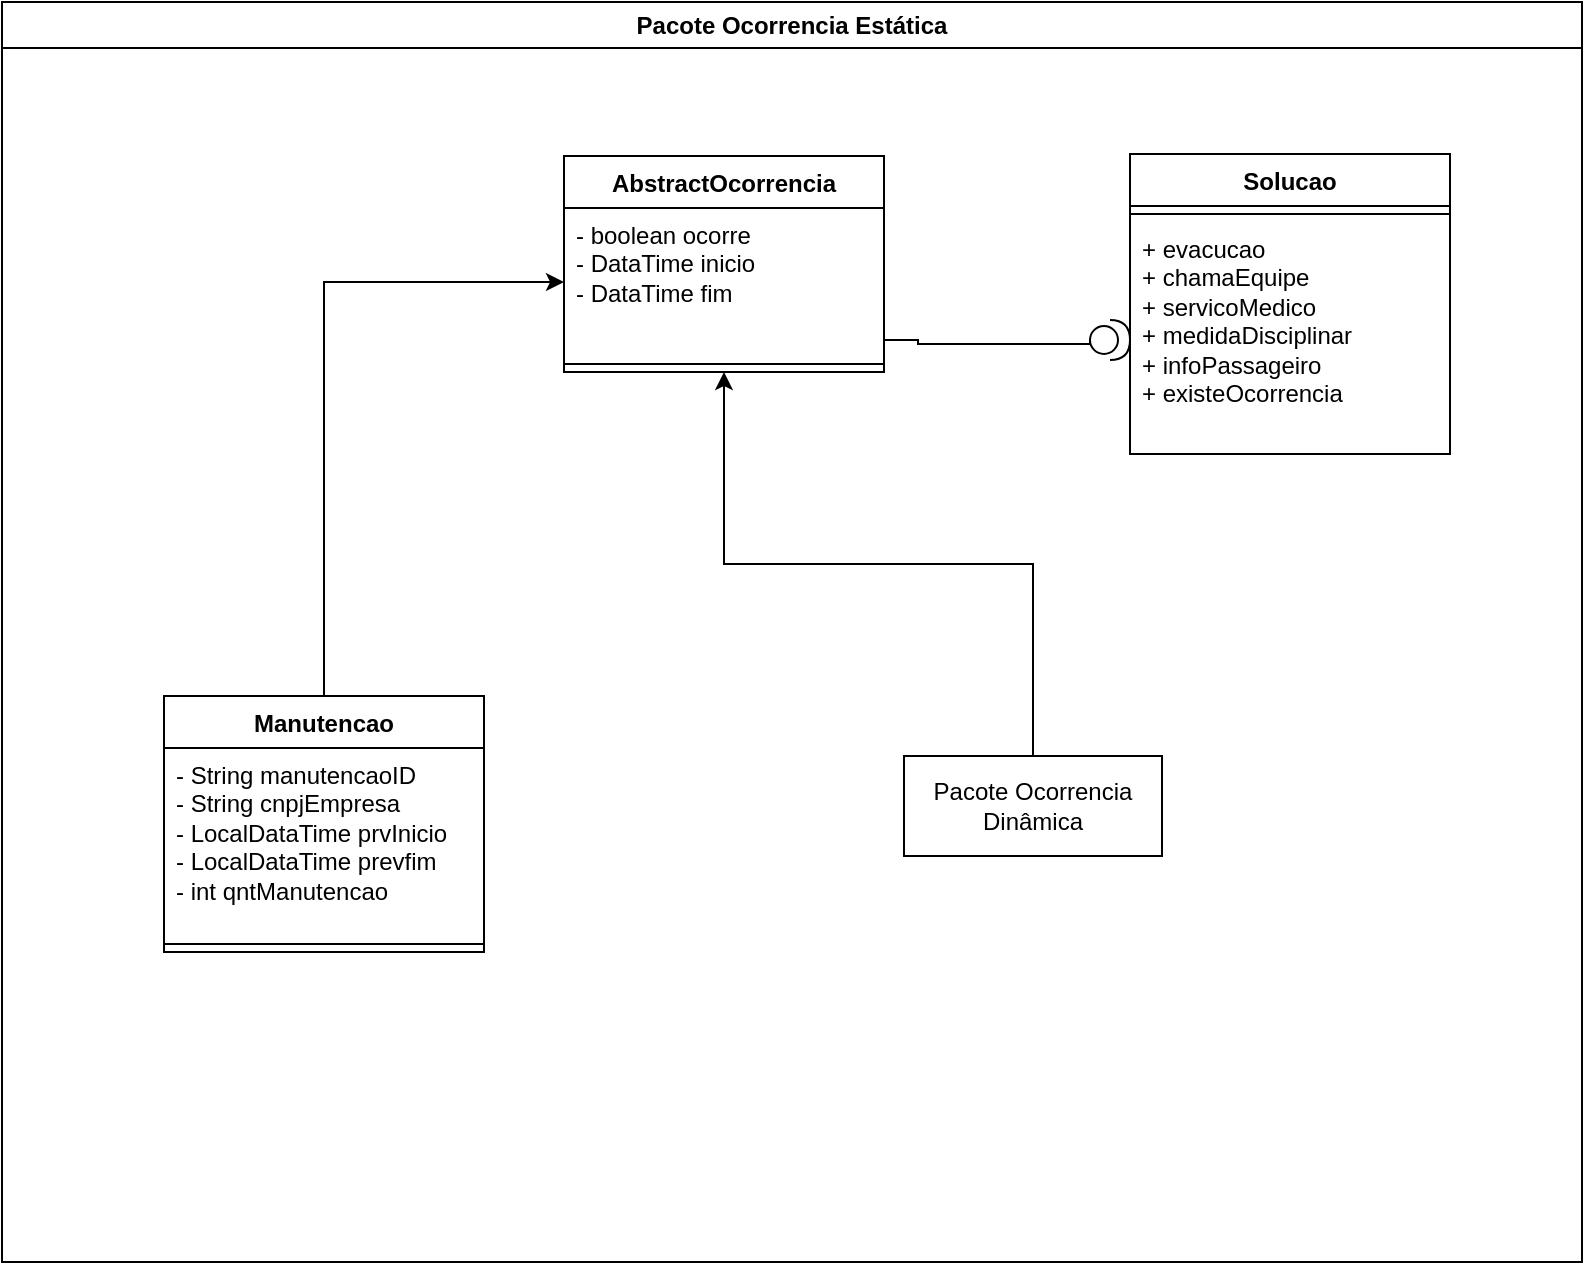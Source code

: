 <mxfile version="24.2.5" type="github" pages="4">
  <diagram name="Ocorrencia Estática" id="eAesNLCMNbQy8Txhgp5Q">
    <mxGraphModel dx="435" dy="1627" grid="1" gridSize="10" guides="1" tooltips="1" connect="1" arrows="1" fold="1" page="1" pageScale="1" pageWidth="827" pageHeight="1169" math="0" shadow="0">
      <root>
        <mxCell id="0" />
        <mxCell id="1" parent="0" />
        <mxCell id="ItMRLDCNhBZhx8yUrKy3-38" value="&lt;font style=&quot;vertical-align: inherit;&quot;&gt;&lt;font style=&quot;vertical-align: inherit;&quot;&gt;Solucao&lt;/font&gt;&lt;/font&gt;" style="swimlane;fontStyle=1;align=center;verticalAlign=top;childLayout=stackLayout;horizontal=1;startSize=26;horizontalStack=0;resizeParent=1;resizeParentMax=0;resizeLast=0;collapsible=1;marginBottom=0;whiteSpace=wrap;html=1;" parent="1" vertex="1">
          <mxGeometry x="583" y="-770" width="160" height="150" as="geometry" />
        </mxCell>
        <mxCell id="ItMRLDCNhBZhx8yUrKy3-40" value="" style="line;strokeWidth=1;fillColor=none;align=left;verticalAlign=middle;spacingTop=-1;spacingLeft=3;spacingRight=3;rotatable=0;labelPosition=right;points=[];portConstraint=eastwest;strokeColor=inherit;" parent="ItMRLDCNhBZhx8yUrKy3-38" vertex="1">
          <mxGeometry y="26" width="160" height="8" as="geometry" />
        </mxCell>
        <mxCell id="ItMRLDCNhBZhx8yUrKy3-41" value="&lt;font style=&quot;vertical-align: inherit;&quot;&gt;&lt;font style=&quot;vertical-align: inherit;&quot;&gt;+ evacucao&lt;/font&gt;&lt;/font&gt;&lt;div&gt;&lt;font style=&quot;vertical-align: inherit;&quot;&gt;&lt;font style=&quot;vertical-align: inherit;&quot;&gt;&lt;font style=&quot;vertical-align: inherit;&quot;&gt;&lt;font style=&quot;vertical-align: inherit;&quot;&gt;+ chamaEquipe&lt;/font&gt;&lt;/font&gt;&lt;/font&gt;&lt;/font&gt;&lt;/div&gt;&lt;div&gt;&lt;font style=&quot;vertical-align: inherit;&quot;&gt;&lt;font style=&quot;vertical-align: inherit;&quot;&gt;&lt;font style=&quot;vertical-align: inherit;&quot;&gt;&lt;font style=&quot;vertical-align: inherit;&quot;&gt;&lt;font style=&quot;vertical-align: inherit;&quot;&gt;&lt;font style=&quot;vertical-align: inherit;&quot;&gt;+ servicoMedico&amp;nbsp;&lt;/font&gt;&lt;/font&gt;&lt;/font&gt;&lt;/font&gt;&lt;/font&gt;&lt;/font&gt;&lt;/div&gt;&lt;div&gt;&lt;font style=&quot;vertical-align: inherit;&quot;&gt;&lt;font style=&quot;vertical-align: inherit;&quot;&gt;&lt;font style=&quot;vertical-align: inherit;&quot;&gt;&lt;font style=&quot;vertical-align: inherit;&quot;&gt;&lt;font style=&quot;vertical-align: inherit;&quot;&gt;&lt;font style=&quot;vertical-align: inherit;&quot;&gt;&lt;font style=&quot;vertical-align: inherit;&quot;&gt;&lt;font style=&quot;vertical-align: inherit;&quot;&gt;+ medidaDisciplinar&lt;/font&gt;&lt;/font&gt;&lt;/font&gt;&lt;/font&gt;&lt;/font&gt;&lt;/font&gt;&lt;/font&gt;&lt;/font&gt;&lt;/div&gt;&lt;div&gt;&lt;font style=&quot;vertical-align: inherit;&quot;&gt;&lt;font style=&quot;vertical-align: inherit;&quot;&gt;&lt;font style=&quot;vertical-align: inherit;&quot;&gt;&lt;font style=&quot;vertical-align: inherit;&quot;&gt;&lt;font style=&quot;vertical-align: inherit;&quot;&gt;&lt;font style=&quot;vertical-align: inherit;&quot;&gt;&lt;font style=&quot;vertical-align: inherit;&quot;&gt;&lt;font style=&quot;vertical-align: inherit;&quot;&gt;&lt;font style=&quot;vertical-align: inherit;&quot;&gt;&lt;font style=&quot;vertical-align: inherit;&quot;&gt;+ infoPassageiro&lt;/font&gt;&lt;/font&gt;&lt;/font&gt;&lt;/font&gt;&lt;/font&gt;&lt;/font&gt;&lt;/font&gt;&lt;/font&gt;&lt;/font&gt;&lt;/font&gt;&lt;/div&gt;&lt;div&gt;&lt;font style=&quot;vertical-align: inherit;&quot;&gt;&lt;font style=&quot;vertical-align: inherit;&quot;&gt;&lt;font style=&quot;vertical-align: inherit;&quot;&gt;&lt;font style=&quot;vertical-align: inherit;&quot;&gt;&lt;font style=&quot;vertical-align: inherit;&quot;&gt;&lt;font style=&quot;vertical-align: inherit;&quot;&gt;&lt;font style=&quot;vertical-align: inherit;&quot;&gt;&lt;font style=&quot;vertical-align: inherit;&quot;&gt;&lt;font style=&quot;vertical-align: inherit;&quot;&gt;&lt;font style=&quot;vertical-align: inherit;&quot;&gt;+ existeOcorrencia&lt;/font&gt;&lt;/font&gt;&lt;/font&gt;&lt;/font&gt;&lt;/font&gt;&lt;/font&gt;&lt;/font&gt;&lt;/font&gt;&lt;/font&gt;&lt;/font&gt;&lt;/div&gt;" style="text;strokeColor=none;fillColor=none;align=left;verticalAlign=top;spacingLeft=4;spacingRight=4;overflow=hidden;rotatable=0;points=[[0,0.5],[1,0.5]];portConstraint=eastwest;whiteSpace=wrap;html=1;" parent="ItMRLDCNhBZhx8yUrKy3-38" vertex="1">
          <mxGeometry y="34" width="160" height="116" as="geometry" />
        </mxCell>
        <mxCell id="DWbH5lYAs5ZIX2UuuLT6-1" value="Pacote Ocorrencia Estática" style="swimlane;whiteSpace=wrap;html=1;" vertex="1" parent="1">
          <mxGeometry x="19" y="-846" width="790" height="630" as="geometry" />
        </mxCell>
        <mxCell id="EJaN-B2q9femKbshChuU-4" style="edgeStyle=orthogonalEdgeStyle;rounded=0;orthogonalLoop=1;jettySize=auto;html=1;exitX=0.5;exitY=0;exitDx=0;exitDy=0;" edge="1" parent="DWbH5lYAs5ZIX2UuuLT6-1" source="ItMRLDCNhBZhx8yUrKy3-18" target="ItMRLDCNhBZhx8yUrKy3-14">
          <mxGeometry relative="1" as="geometry" />
        </mxCell>
        <mxCell id="ItMRLDCNhBZhx8yUrKy3-18" value="&lt;font style=&quot;vertical-align: inherit;&quot;&gt;&lt;font style=&quot;vertical-align: inherit;&quot;&gt;Manutencao&lt;/font&gt;&lt;/font&gt;" style="swimlane;fontStyle=1;align=center;verticalAlign=top;childLayout=stackLayout;horizontal=1;startSize=26;horizontalStack=0;resizeParent=1;resizeParentMax=0;resizeLast=0;collapsible=1;marginBottom=0;whiteSpace=wrap;html=1;" parent="DWbH5lYAs5ZIX2UuuLT6-1" vertex="1">
          <mxGeometry x="81" y="347" width="160" height="128" as="geometry" />
        </mxCell>
        <mxCell id="ItMRLDCNhBZhx8yUrKy3-19" value="&lt;font style=&quot;vertical-align: inherit;&quot;&gt;&lt;font style=&quot;vertical-align: inherit;&quot;&gt;- String manutencaoID&lt;/font&gt;&lt;/font&gt;&lt;div&gt;&lt;span style=&quot;background-color: initial;&quot;&gt;- String cnpjEmpresa&lt;/span&gt;&lt;/div&gt;&lt;div&gt;&lt;span style=&quot;background-color: initial;&quot;&gt;- LocalDataTime prvInicio&lt;/span&gt;&lt;/div&gt;&lt;div&gt;&lt;span style=&quot;background-color: initial;&quot;&gt;- LocalDataTime prevfim&lt;/span&gt;&lt;/div&gt;&lt;div&gt;&lt;span style=&quot;background-color: initial;&quot;&gt;- int qntManutencao&lt;/span&gt;&lt;/div&gt;" style="text;strokeColor=none;fillColor=none;align=left;verticalAlign=top;spacingLeft=4;spacingRight=4;overflow=hidden;rotatable=0;points=[[0,0.5],[1,0.5]];portConstraint=eastwest;whiteSpace=wrap;html=1;" parent="ItMRLDCNhBZhx8yUrKy3-18" vertex="1">
          <mxGeometry y="26" width="160" height="94" as="geometry" />
        </mxCell>
        <mxCell id="ItMRLDCNhBZhx8yUrKy3-20" value="" style="line;strokeWidth=1;fillColor=none;align=left;verticalAlign=middle;spacingTop=-1;spacingLeft=3;spacingRight=3;rotatable=0;labelPosition=right;points=[];portConstraint=eastwest;strokeColor=inherit;" parent="ItMRLDCNhBZhx8yUrKy3-18" vertex="1">
          <mxGeometry y="120" width="160" height="8" as="geometry" />
        </mxCell>
        <mxCell id="ItMRLDCNhBZhx8yUrKy3-13" value="&lt;font style=&quot;vertical-align: inherit;&quot;&gt;&lt;font style=&quot;vertical-align: inherit;&quot;&gt;AbstractOcorrencia&lt;/font&gt;&lt;/font&gt;" style="swimlane;fontStyle=1;align=center;verticalAlign=top;childLayout=stackLayout;horizontal=1;startSize=26;horizontalStack=0;resizeParent=1;resizeParentMax=0;resizeLast=0;collapsible=1;marginBottom=0;whiteSpace=wrap;html=1;" parent="DWbH5lYAs5ZIX2UuuLT6-1" vertex="1">
          <mxGeometry x="281" y="77" width="160" height="108" as="geometry" />
        </mxCell>
        <mxCell id="ItMRLDCNhBZhx8yUrKy3-14" value="&lt;font style=&quot;vertical-align: inherit;&quot;&gt;&lt;font style=&quot;vertical-align: inherit;&quot;&gt;&lt;font style=&quot;vertical-align: inherit;&quot;&gt;&lt;font style=&quot;vertical-align: inherit;&quot;&gt;&lt;font style=&quot;vertical-align: inherit;&quot;&gt;&lt;font style=&quot;vertical-align: inherit;&quot;&gt;- boolean ocorre&amp;nbsp;&lt;/font&gt;&lt;/font&gt;&lt;/font&gt;&lt;/font&gt;&lt;/font&gt;&lt;/font&gt;&lt;div&gt;&lt;font style=&quot;vertical-align: inherit;&quot;&gt;&lt;font style=&quot;vertical-align: inherit;&quot;&gt;&lt;font style=&quot;vertical-align: inherit;&quot;&gt;&lt;font style=&quot;vertical-align: inherit;&quot;&gt;&lt;font style=&quot;vertical-align: inherit;&quot;&gt;&lt;font style=&quot;vertical-align: inherit;&quot;&gt;&lt;font style=&quot;vertical-align: inherit;&quot;&gt;&lt;font style=&quot;vertical-align: inherit;&quot;&gt;- DataTime inicio&amp;nbsp;&lt;/font&gt;&lt;/font&gt;&lt;/font&gt;&lt;/font&gt;&lt;/font&gt;&lt;/font&gt;&lt;/font&gt;&lt;/font&gt;&lt;/div&gt;&lt;div&gt;&lt;font style=&quot;vertical-align: inherit;&quot;&gt;&lt;font style=&quot;vertical-align: inherit;&quot;&gt;&lt;font style=&quot;vertical-align: inherit;&quot;&gt;&lt;font style=&quot;vertical-align: inherit;&quot;&gt;&lt;font style=&quot;vertical-align: inherit;&quot;&gt;&lt;font style=&quot;vertical-align: inherit;&quot;&gt;&lt;font style=&quot;vertical-align: inherit;&quot;&gt;&lt;font style=&quot;vertical-align: inherit;&quot;&gt;&lt;font style=&quot;vertical-align: inherit;&quot;&gt;&lt;font style=&quot;vertical-align: inherit;&quot;&gt;- DataTime fim&lt;/font&gt;&lt;/font&gt;&lt;/font&gt;&lt;/font&gt;&lt;/font&gt;&lt;/font&gt;&lt;/font&gt;&lt;/font&gt;&lt;/font&gt;&lt;/font&gt;&lt;span style=&quot;background-color: initial;&quot;&gt;&amp;nbsp;&lt;/span&gt;&lt;/div&gt;" style="text;strokeColor=none;fillColor=none;align=left;verticalAlign=top;spacingLeft=4;spacingRight=4;overflow=hidden;rotatable=0;points=[[0,0.5],[1,0.5]];portConstraint=eastwest;whiteSpace=wrap;html=1;" parent="ItMRLDCNhBZhx8yUrKy3-13" vertex="1">
          <mxGeometry y="26" width="160" height="74" as="geometry" />
        </mxCell>
        <mxCell id="ItMRLDCNhBZhx8yUrKy3-15" value="" style="line;strokeWidth=1;fillColor=none;align=left;verticalAlign=middle;spacingTop=-1;spacingLeft=3;spacingRight=3;rotatable=0;labelPosition=right;points=[];portConstraint=eastwest;strokeColor=inherit;" parent="ItMRLDCNhBZhx8yUrKy3-13" vertex="1">
          <mxGeometry y="100" width="160" height="8" as="geometry" />
        </mxCell>
        <mxCell id="tf-fGTpdlnhur03Bu0Bh-1" value="" style="shape=providedRequiredInterface;html=1;verticalLabelPosition=bottom;sketch=0;" parent="DWbH5lYAs5ZIX2UuuLT6-1" vertex="1">
          <mxGeometry x="544" y="159" width="20" height="20" as="geometry" />
        </mxCell>
        <mxCell id="tf-fGTpdlnhur03Bu0Bh-2" style="edgeStyle=orthogonalEdgeStyle;rounded=0;orthogonalLoop=1;jettySize=auto;html=1;exitX=0;exitY=0.5;exitDx=0;exitDy=0;exitPerimeter=0;entryX=1;entryY=0.5;entryDx=0;entryDy=0;endArrow=none;endFill=0;" parent="DWbH5lYAs5ZIX2UuuLT6-1" source="tf-fGTpdlnhur03Bu0Bh-1" target="ItMRLDCNhBZhx8yUrKy3-14" edge="1">
          <mxGeometry relative="1" as="geometry">
            <Array as="points">
              <mxPoint x="544" y="171" />
              <mxPoint x="458" y="171" />
              <mxPoint x="458" y="169" />
            </Array>
          </mxGeometry>
        </mxCell>
        <mxCell id="EJaN-B2q9femKbshChuU-5" style="edgeStyle=orthogonalEdgeStyle;rounded=0;orthogonalLoop=1;jettySize=auto;html=1;exitX=0.5;exitY=0;exitDx=0;exitDy=0;entryX=0.5;entryY=1;entryDx=0;entryDy=0;" edge="1" parent="DWbH5lYAs5ZIX2UuuLT6-1" source="EJaN-B2q9femKbshChuU-2" target="ItMRLDCNhBZhx8yUrKy3-13">
          <mxGeometry relative="1" as="geometry" />
        </mxCell>
        <mxCell id="EJaN-B2q9femKbshChuU-2" value="Pacote Ocorrencia Dinâmica" style="html=1;whiteSpace=wrap;" vertex="1" parent="DWbH5lYAs5ZIX2UuuLT6-1">
          <mxGeometry x="451" y="377" width="129" height="50" as="geometry" />
        </mxCell>
      </root>
    </mxGraphModel>
  </diagram>
  <diagram id="c3v6CMgKxM1lAtK5aBZb" name="Ocorrencia Dinâmica">
    <mxGraphModel dx="1947" dy="460" grid="1" gridSize="10" guides="1" tooltips="1" connect="1" arrows="1" fold="1" page="1" pageScale="1" pageWidth="827" pageHeight="1169" math="0" shadow="0">
      <root>
        <mxCell id="0" />
        <mxCell id="1" parent="0" />
        <mxCell id="F49tJKvU5owU2JR6lZi2-2" style="edgeStyle=orthogonalEdgeStyle;rounded=0;orthogonalLoop=1;jettySize=auto;html=1;exitX=1;exitY=0.5;exitDx=0;exitDy=0;entryX=0;entryY=0.5;entryDx=0;entryDy=0;endArrow=none;endFill=0;" edge="1" parent="1" source="QByysvWVJXnb3RxU_tSe-2" target="F49tJKvU5owU2JR6lZi2-1">
          <mxGeometry relative="1" as="geometry" />
        </mxCell>
        <mxCell id="QByysvWVJXnb3RxU_tSe-2" value="Pacote Ocorrencia Estática" style="html=1;whiteSpace=wrap;" vertex="1" parent="1">
          <mxGeometry x="200" y="80" width="170" height="50" as="geometry" />
        </mxCell>
        <mxCell id="F49tJKvU5owU2JR6lZi2-1" value="Abstract Ocorrência" style="html=1;whiteSpace=wrap;" vertex="1" parent="1">
          <mxGeometry x="480" y="80" width="110" height="50" as="geometry" />
        </mxCell>
        <mxCell id="voYU2QPXjtdkF6IaTTHM-1" value="&lt;font style=&quot;vertical-align: inherit;&quot;&gt;&lt;font style=&quot;vertical-align: inherit;&quot;&gt;ErroHumano&lt;/font&gt;&lt;/font&gt;" style="swimlane;fontStyle=1;align=center;verticalAlign=top;childLayout=stackLayout;horizontal=1;startSize=26;horizontalStack=0;resizeParent=1;resizeParentMax=0;resizeLast=0;collapsible=1;marginBottom=0;whiteSpace=wrap;html=1;" vertex="1" parent="1">
          <mxGeometry x="-130" y="240" width="160" height="132" as="geometry" />
        </mxCell>
        <mxCell id="voYU2QPXjtdkF6IaTTHM-2" value="&lt;div&gt;&lt;font style=&quot;vertical-align: inherit;&quot;&gt;&lt;font style=&quot;vertical-align: inherit;&quot;&gt;- String erroHumanoID&lt;/font&gt;&lt;/font&gt;&lt;/div&gt;&lt;font style=&quot;vertical-align: inherit;&quot;&gt;&lt;font style=&quot;vertical-align: inherit;&quot;&gt;- boolean operador&lt;/font&gt;&lt;/font&gt;&lt;div&gt;&lt;font style=&quot;vertical-align: inherit;&quot;&gt;&lt;font style=&quot;vertical-align: inherit;&quot;&gt;&lt;font style=&quot;vertical-align: inherit;&quot;&gt;&lt;font style=&quot;vertical-align: inherit;&quot;&gt;- boolean maquinista&lt;/font&gt;&lt;/font&gt;&lt;/font&gt;&lt;/font&gt;&lt;/div&gt;&lt;div&gt;&lt;font style=&quot;vertical-align: inherit;&quot;&gt;&lt;font style=&quot;vertical-align: inherit;&quot;&gt;&lt;font style=&quot;vertical-align: inherit;&quot;&gt;&lt;font style=&quot;vertical-align: inherit;&quot;&gt;&lt;font style=&quot;vertical-align: inherit;&quot;&gt;&lt;font style=&quot;vertical-align: inherit;&quot;&gt;- boolean passageiro&lt;/font&gt;&lt;/font&gt;&lt;/font&gt;&lt;/font&gt;&lt;/font&gt;&lt;/font&gt;&lt;/div&gt;&lt;div&gt;&lt;font style=&quot;vertical-align: inherit;&quot;&gt;&lt;font style=&quot;vertical-align: inherit;&quot;&gt;&lt;font style=&quot;vertical-align: inherit;&quot;&gt;&lt;font style=&quot;vertical-align: inherit;&quot;&gt;&lt;font style=&quot;vertical-align: inherit;&quot;&gt;&lt;font style=&quot;vertical-align: inherit;&quot;&gt;- int qntErroHumano&lt;/font&gt;&lt;/font&gt;&lt;/font&gt;&lt;/font&gt;&lt;/font&gt;&lt;/font&gt;&lt;/div&gt;" style="text;strokeColor=none;fillColor=none;align=left;verticalAlign=top;spacingLeft=4;spacingRight=4;overflow=hidden;rotatable=0;points=[[0,0.5],[1,0.5]];portConstraint=eastwest;whiteSpace=wrap;html=1;" vertex="1" parent="voYU2QPXjtdkF6IaTTHM-1">
          <mxGeometry y="26" width="160" height="74" as="geometry" />
        </mxCell>
        <mxCell id="voYU2QPXjtdkF6IaTTHM-3" value="" style="line;strokeWidth=1;fillColor=none;align=left;verticalAlign=middle;spacingTop=-1;spacingLeft=3;spacingRight=3;rotatable=0;labelPosition=right;points=[];portConstraint=eastwest;strokeColor=inherit;" vertex="1" parent="voYU2QPXjtdkF6IaTTHM-1">
          <mxGeometry y="100" width="160" height="32" as="geometry" />
        </mxCell>
        <mxCell id="K5REWHXe8G93xBZrDuFA-6" style="edgeStyle=orthogonalEdgeStyle;rounded=0;orthogonalLoop=1;jettySize=auto;html=1;exitX=0.5;exitY=0;exitDx=0;exitDy=0;entryX=0.5;entryY=1;entryDx=0;entryDy=0;" edge="1" parent="1" source="ocX63lxlyf79m4lvllYV-1" target="QByysvWVJXnb3RxU_tSe-2">
          <mxGeometry relative="1" as="geometry" />
        </mxCell>
        <mxCell id="ocX63lxlyf79m4lvllYV-1" value="&lt;font style=&quot;vertical-align: inherit;&quot;&gt;&lt;font style=&quot;vertical-align: inherit;&quot;&gt;FalhaTecnica&lt;/font&gt;&lt;/font&gt;" style="swimlane;fontStyle=1;align=center;verticalAlign=top;childLayout=stackLayout;horizontal=1;startSize=26;horizontalStack=0;resizeParent=1;resizeParentMax=0;resizeLast=0;collapsible=1;marginBottom=0;whiteSpace=wrap;html=1;" vertex="1" parent="1">
          <mxGeometry x="234" y="290" width="160" height="108" as="geometry" />
        </mxCell>
        <mxCell id="ocX63lxlyf79m4lvllYV-2" value="&lt;div&gt;&lt;font style=&quot;vertical-align: inherit;&quot;&gt;&lt;font style=&quot;vertical-align: inherit;&quot;&gt;- String falhaTecnicaID&lt;/font&gt;&lt;/font&gt;&lt;/div&gt;&lt;font style=&quot;vertical-align: inherit;&quot;&gt;&lt;font style=&quot;vertical-align: inherit;&quot;&gt;- boolean eletrica&lt;/font&gt;&lt;/font&gt;&lt;div&gt;&lt;font style=&quot;vertical-align: inherit;&quot;&gt;&lt;font style=&quot;vertical-align: inherit;&quot;&gt;&lt;font style=&quot;vertical-align: inherit;&quot;&gt;&lt;font style=&quot;vertical-align: inherit;&quot;&gt;- boolean sinal&lt;/font&gt;&lt;/font&gt;&lt;/font&gt;&lt;/font&gt;&lt;/div&gt;&lt;div&gt;&lt;font style=&quot;vertical-align: inherit;&quot;&gt;&lt;font style=&quot;vertical-align: inherit;&quot;&gt;&lt;font style=&quot;vertical-align: inherit;&quot;&gt;&lt;font style=&quot;vertical-align: inherit;&quot;&gt;- int qntFalhaTecnica&lt;/font&gt;&lt;/font&gt;&lt;/font&gt;&lt;/font&gt;&lt;/div&gt;" style="text;strokeColor=none;fillColor=none;align=left;verticalAlign=top;spacingLeft=4;spacingRight=4;overflow=hidden;rotatable=0;points=[[0,0.5],[1,0.5]];portConstraint=eastwest;whiteSpace=wrap;html=1;" vertex="1" parent="ocX63lxlyf79m4lvllYV-1">
          <mxGeometry y="26" width="160" height="74" as="geometry" />
        </mxCell>
        <mxCell id="ocX63lxlyf79m4lvllYV-3" value="" style="line;strokeWidth=1;fillColor=none;align=left;verticalAlign=middle;spacingTop=-1;spacingLeft=3;spacingRight=3;rotatable=0;labelPosition=right;points=[];portConstraint=eastwest;strokeColor=inherit;" vertex="1" parent="ocX63lxlyf79m4lvllYV-1">
          <mxGeometry y="100" width="160" height="8" as="geometry" />
        </mxCell>
        <mxCell id="tyifqQq9DdBvKXoLBDKY-3" style="edgeStyle=orthogonalEdgeStyle;rounded=0;orthogonalLoop=1;jettySize=auto;html=1;exitX=0;exitY=0.5;exitDx=0;exitDy=0;entryX=1;entryY=0.5;entryDx=0;entryDy=0;endArrow=none;endFill=0;" edge="1" parent="1" source="tyifqQq9DdBvKXoLBDKY-1" target="F49tJKvU5owU2JR6lZi2-1">
          <mxGeometry relative="1" as="geometry" />
        </mxCell>
        <mxCell id="tyifqQq9DdBvKXoLBDKY-1" value="Interface Solucao" style="html=1;whiteSpace=wrap;" vertex="1" parent="1">
          <mxGeometry x="660" y="80" width="110" height="50" as="geometry" />
        </mxCell>
        <mxCell id="K5REWHXe8G93xBZrDuFA-1" value="&lt;font style=&quot;vertical-align: inherit;&quot;&gt;&lt;font style=&quot;vertical-align: inherit;&quot;&gt;EventoExterno&lt;/font&gt;&lt;/font&gt;" style="swimlane;fontStyle=1;align=center;verticalAlign=top;childLayout=stackLayout;horizontal=1;startSize=26;horizontalStack=0;resizeParent=1;resizeParentMax=0;resizeLast=0;collapsible=1;marginBottom=0;whiteSpace=wrap;html=1;" vertex="1" parent="1">
          <mxGeometry x="620" y="270" width="160" height="138" as="geometry" />
        </mxCell>
        <mxCell id="K5REWHXe8G93xBZrDuFA-2" value="&lt;div&gt;&lt;font style=&quot;vertical-align: inherit;&quot;&gt;&lt;font style=&quot;vertical-align: inherit;&quot;&gt;- String falhaTecnicaID&lt;/font&gt;&lt;/font&gt;&lt;/div&gt;&lt;font style=&quot;vertical-align: inherit;&quot;&gt;&lt;font style=&quot;vertical-align: inherit;&quot;&gt;- boolean pessoaPista&lt;/font&gt;&lt;/font&gt;&lt;div&gt;&lt;font style=&quot;vertical-align: inherit;&quot;&gt;&lt;font style=&quot;vertical-align: inherit;&quot;&gt;&lt;font style=&quot;vertical-align: inherit;&quot;&gt;&lt;font style=&quot;vertical-align: inherit;&quot;&gt;- boolean greve&lt;/font&gt;&lt;/font&gt;&lt;/font&gt;&lt;/font&gt;&lt;/div&gt;&lt;div&gt;&lt;font style=&quot;vertical-align: inherit;&quot;&gt;&lt;font style=&quot;vertical-align: inherit;&quot;&gt;&lt;font style=&quot;vertical-align: inherit;&quot;&gt;&lt;font style=&quot;vertical-align: inherit;&quot;&gt;- boolean alagamento&lt;/font&gt;&lt;/font&gt;&lt;/font&gt;&lt;/font&gt;&lt;/div&gt;&lt;div&gt;&lt;font style=&quot;vertical-align: inherit;&quot;&gt;&lt;font style=&quot;vertical-align: inherit;&quot;&gt;&lt;font style=&quot;vertical-align: inherit;&quot;&gt;&lt;font style=&quot;vertical-align: inherit;&quot;&gt;- boolean quedaEnergia&lt;/font&gt;&lt;/font&gt;&lt;/font&gt;&lt;/font&gt;&lt;/div&gt;&lt;div&gt;&lt;font style=&quot;vertical-align: inherit;&quot;&gt;&lt;font style=&quot;vertical-align: inherit;&quot;&gt;&lt;font style=&quot;vertical-align: inherit;&quot;&gt;&lt;font style=&quot;vertical-align: inherit;&quot;&gt;- int qntEventoExterno&lt;/font&gt;&lt;/font&gt;&lt;/font&gt;&lt;/font&gt;&lt;/div&gt;" style="text;strokeColor=none;fillColor=none;align=left;verticalAlign=top;spacingLeft=4;spacingRight=4;overflow=hidden;rotatable=0;points=[[0,0.5],[1,0.5]];portConstraint=eastwest;whiteSpace=wrap;html=1;" vertex="1" parent="K5REWHXe8G93xBZrDuFA-1">
          <mxGeometry y="26" width="160" height="104" as="geometry" />
        </mxCell>
        <mxCell id="K5REWHXe8G93xBZrDuFA-3" value="" style="line;strokeWidth=1;fillColor=none;align=left;verticalAlign=middle;spacingTop=-1;spacingLeft=3;spacingRight=3;rotatable=0;labelPosition=right;points=[];portConstraint=eastwest;strokeColor=inherit;" vertex="1" parent="K5REWHXe8G93xBZrDuFA-1">
          <mxGeometry y="130" width="160" height="8" as="geometry" />
        </mxCell>
        <mxCell id="K5REWHXe8G93xBZrDuFA-5" style="edgeStyle=orthogonalEdgeStyle;rounded=0;orthogonalLoop=1;jettySize=auto;html=1;exitX=0.5;exitY=0;exitDx=0;exitDy=0;entryX=0.147;entryY=1.02;entryDx=0;entryDy=0;entryPerimeter=0;" edge="1" parent="1" source="voYU2QPXjtdkF6IaTTHM-1" target="QByysvWVJXnb3RxU_tSe-2">
          <mxGeometry relative="1" as="geometry" />
        </mxCell>
        <mxCell id="K5REWHXe8G93xBZrDuFA-7" style="edgeStyle=orthogonalEdgeStyle;rounded=0;orthogonalLoop=1;jettySize=auto;html=1;exitX=0.5;exitY=0;exitDx=0;exitDy=0;entryX=0.935;entryY=1.04;entryDx=0;entryDy=0;entryPerimeter=0;" edge="1" parent="1" source="K5REWHXe8G93xBZrDuFA-1" target="QByysvWVJXnb3RxU_tSe-2">
          <mxGeometry relative="1" as="geometry" />
        </mxCell>
        <mxCell id="K5REWHXe8G93xBZrDuFA-67" style="edgeStyle=orthogonalEdgeStyle;rounded=0;orthogonalLoop=1;jettySize=auto;html=1;exitX=0.75;exitY=0;exitDx=0;exitDy=0;" edge="1" parent="1" source="K5REWHXe8G93xBZrDuFA-8">
          <mxGeometry relative="1" as="geometry">
            <mxPoint x="-100" y="380" as="targetPoint" />
          </mxGeometry>
        </mxCell>
        <mxCell id="K5REWHXe8G93xBZrDuFA-8" value="Maquinista" style="swimlane;fontStyle=1;align=center;verticalAlign=top;childLayout=stackLayout;horizontal=1;startSize=26;horizontalStack=0;resizeParent=1;resizeParentMax=0;resizeLast=0;collapsible=1;marginBottom=0;whiteSpace=wrap;html=1;" vertex="1" parent="1">
          <mxGeometry x="-280" y="455" width="160" height="60" as="geometry" />
        </mxCell>
        <mxCell id="K5REWHXe8G93xBZrDuFA-9" value="- qntMaquinista" style="text;strokeColor=none;fillColor=none;align=left;verticalAlign=top;spacingLeft=4;spacingRight=4;overflow=hidden;rotatable=0;points=[[0,0.5],[1,0.5]];portConstraint=eastwest;whiteSpace=wrap;html=1;" vertex="1" parent="K5REWHXe8G93xBZrDuFA-8">
          <mxGeometry y="26" width="160" height="26" as="geometry" />
        </mxCell>
        <mxCell id="K5REWHXe8G93xBZrDuFA-10" value="" style="line;strokeWidth=1;fillColor=none;align=left;verticalAlign=middle;spacingTop=-1;spacingLeft=3;spacingRight=3;rotatable=0;labelPosition=right;points=[];portConstraint=eastwest;strokeColor=inherit;" vertex="1" parent="K5REWHXe8G93xBZrDuFA-8">
          <mxGeometry y="52" width="160" height="8" as="geometry" />
        </mxCell>
        <mxCell id="K5REWHXe8G93xBZrDuFA-58" style="edgeStyle=orthogonalEdgeStyle;rounded=0;orthogonalLoop=1;jettySize=auto;html=1;exitX=0.5;exitY=0;exitDx=0;exitDy=0;entryX=0.75;entryY=1;entryDx=0;entryDy=0;" edge="1" parent="1" source="K5REWHXe8G93xBZrDuFA-16" target="voYU2QPXjtdkF6IaTTHM-1">
          <mxGeometry relative="1" as="geometry" />
        </mxCell>
        <mxCell id="K5REWHXe8G93xBZrDuFA-16" value="Operador" style="swimlane;fontStyle=1;align=center;verticalAlign=top;childLayout=stackLayout;horizontal=1;startSize=26;horizontalStack=0;resizeParent=1;resizeParentMax=0;resizeLast=0;collapsible=1;marginBottom=0;whiteSpace=wrap;html=1;" vertex="1" parent="1">
          <mxGeometry x="-10" y="455" width="160" height="60" as="geometry" />
        </mxCell>
        <mxCell id="K5REWHXe8G93xBZrDuFA-17" value="- qntOperador" style="text;strokeColor=none;fillColor=none;align=left;verticalAlign=top;spacingLeft=4;spacingRight=4;overflow=hidden;rotatable=0;points=[[0,0.5],[1,0.5]];portConstraint=eastwest;whiteSpace=wrap;html=1;" vertex="1" parent="K5REWHXe8G93xBZrDuFA-16">
          <mxGeometry y="26" width="160" height="26" as="geometry" />
        </mxCell>
        <mxCell id="K5REWHXe8G93xBZrDuFA-18" value="" style="line;strokeWidth=1;fillColor=none;align=left;verticalAlign=middle;spacingTop=-1;spacingLeft=3;spacingRight=3;rotatable=0;labelPosition=right;points=[];portConstraint=eastwest;strokeColor=inherit;" vertex="1" parent="K5REWHXe8G93xBZrDuFA-16">
          <mxGeometry y="52" width="160" height="8" as="geometry" />
        </mxCell>
        <mxCell id="K5REWHXe8G93xBZrDuFA-57" style="edgeStyle=orthogonalEdgeStyle;rounded=0;orthogonalLoop=1;jettySize=auto;html=1;exitX=0.5;exitY=0;exitDx=0;exitDy=0;entryX=0.5;entryY=1;entryDx=0;entryDy=0;" edge="1" parent="1" source="K5REWHXe8G93xBZrDuFA-20" target="voYU2QPXjtdkF6IaTTHM-1">
          <mxGeometry relative="1" as="geometry" />
        </mxCell>
        <mxCell id="K5REWHXe8G93xBZrDuFA-20" value="Passageiro" style="swimlane;fontStyle=1;align=center;verticalAlign=top;childLayout=stackLayout;horizontal=1;startSize=26;horizontalStack=0;resizeParent=1;resizeParentMax=0;resizeLast=0;collapsible=1;marginBottom=0;whiteSpace=wrap;html=1;" vertex="1" parent="1">
          <mxGeometry x="-130" y="555" width="160" height="60" as="geometry" />
        </mxCell>
        <mxCell id="K5REWHXe8G93xBZrDuFA-21" value="- qntPassageiro" style="text;strokeColor=none;fillColor=none;align=left;verticalAlign=top;spacingLeft=4;spacingRight=4;overflow=hidden;rotatable=0;points=[[0,0.5],[1,0.5]];portConstraint=eastwest;whiteSpace=wrap;html=1;" vertex="1" parent="K5REWHXe8G93xBZrDuFA-20">
          <mxGeometry y="26" width="160" height="26" as="geometry" />
        </mxCell>
        <mxCell id="K5REWHXe8G93xBZrDuFA-22" value="" style="line;strokeWidth=1;fillColor=none;align=left;verticalAlign=middle;spacingTop=-1;spacingLeft=3;spacingRight=3;rotatable=0;labelPosition=right;points=[];portConstraint=eastwest;strokeColor=inherit;" vertex="1" parent="K5REWHXe8G93xBZrDuFA-20">
          <mxGeometry y="52" width="160" height="8" as="geometry" />
        </mxCell>
        <mxCell id="K5REWHXe8G93xBZrDuFA-68" style="edgeStyle=orthogonalEdgeStyle;rounded=0;orthogonalLoop=1;jettySize=auto;html=1;exitX=0.75;exitY=0;exitDx=0;exitDy=0;" edge="1" parent="1" source="K5REWHXe8G93xBZrDuFA-32">
          <mxGeometry relative="1" as="geometry">
            <mxPoint x="630" y="410" as="targetPoint" />
          </mxGeometry>
        </mxCell>
        <mxCell id="K5REWHXe8G93xBZrDuFA-32" value="&lt;p style=&quot;margin:0px;margin-top:4px;text-align:center;&quot;&gt;&lt;b&gt;pessoaPista&lt;/b&gt;&lt;/p&gt;&lt;hr size=&quot;1&quot; style=&quot;border-style:solid;&quot;&gt;&lt;p style=&quot;margin:0px;margin-left:4px;&quot;&gt;&lt;span style=&quot;background-color: initial;&quot;&gt;+ chamarEquipe&lt;/span&gt;&lt;br&gt;&lt;/p&gt;" style="verticalAlign=top;align=left;overflow=fill;html=1;whiteSpace=wrap;" vertex="1" parent="1">
          <mxGeometry x="470" y="465" width="160" height="70" as="geometry" />
        </mxCell>
        <mxCell id="K5REWHXe8G93xBZrDuFA-62" style="edgeStyle=orthogonalEdgeStyle;rounded=0;orthogonalLoop=1;jettySize=auto;html=1;exitX=0.5;exitY=0;exitDx=0;exitDy=0;entryX=0.25;entryY=1;entryDx=0;entryDy=0;" edge="1" parent="1" source="K5REWHXe8G93xBZrDuFA-33" target="K5REWHXe8G93xBZrDuFA-1">
          <mxGeometry relative="1" as="geometry" />
        </mxCell>
        <mxCell id="K5REWHXe8G93xBZrDuFA-33" value="&lt;p style=&quot;margin:0px;margin-top:4px;text-align:center;&quot;&gt;&lt;b&gt;alagamento&lt;/b&gt;&lt;/p&gt;&lt;hr size=&quot;1&quot; style=&quot;border-style:solid;&quot;&gt;&lt;p style=&quot;margin:0px;margin-left:4px;&quot;&gt;&lt;span style=&quot;background-color: initial;&quot;&gt;+ infoPassageiro&lt;/span&gt;&lt;/p&gt;" style="verticalAlign=top;align=left;overflow=fill;html=1;whiteSpace=wrap;" vertex="1" parent="1">
          <mxGeometry x="560" y="580" width="160" height="64" as="geometry" />
        </mxCell>
        <mxCell id="K5REWHXe8G93xBZrDuFA-34" value="&lt;p style=&quot;margin:0px;margin-top:4px;text-align:center;&quot;&gt;&lt;b&gt;greve&lt;/b&gt;&lt;/p&gt;&lt;hr size=&quot;1&quot; style=&quot;border-style:solid;&quot;&gt;&lt;p style=&quot;margin:0px;margin-left:4px;&quot;&gt;&lt;/p&gt;&lt;p style=&quot;margin:0px;margin-left:4px;&quot;&gt;+ infoPassageiro&lt;/p&gt;" style="verticalAlign=top;align=left;overflow=fill;html=1;whiteSpace=wrap;" vertex="1" parent="1">
          <mxGeometry x="680" y="485" width="160" height="70" as="geometry" />
        </mxCell>
        <mxCell id="K5REWHXe8G93xBZrDuFA-66" style="edgeStyle=orthogonalEdgeStyle;rounded=0;orthogonalLoop=1;jettySize=auto;html=1;exitX=0.5;exitY=0;exitDx=0;exitDy=0;entryX=0.75;entryY=1;entryDx=0;entryDy=0;" edge="1" parent="1" source="K5REWHXe8G93xBZrDuFA-38" target="K5REWHXe8G93xBZrDuFA-1">
          <mxGeometry relative="1" as="geometry" />
        </mxCell>
        <mxCell id="K5REWHXe8G93xBZrDuFA-38" value="&lt;p style=&quot;margin:0px;margin-top:4px;text-align:center;&quot;&gt;&lt;b&gt;quedaEnergia&lt;/b&gt;&lt;/p&gt;&lt;hr size=&quot;1&quot; style=&quot;border-style:solid;&quot;&gt;&lt;p style=&quot;margin:0px;margin-left:4px;&quot;&gt;&lt;span style=&quot;background-color: initial;&quot;&gt;+ evacuacao&lt;/span&gt;&lt;/p&gt;&lt;p style=&quot;margin:0px;margin-left:4px;&quot;&gt;&lt;span style=&quot;background-color: initial;&quot;&gt;+ infoPassageiro&lt;/span&gt;&lt;/p&gt;" style="verticalAlign=top;align=left;overflow=fill;html=1;whiteSpace=wrap;" vertex="1" parent="1">
          <mxGeometry x="860" y="458" width="160" height="74" as="geometry" />
        </mxCell>
        <mxCell id="K5REWHXe8G93xBZrDuFA-53" style="edgeStyle=orthogonalEdgeStyle;rounded=0;orthogonalLoop=1;jettySize=auto;html=1;exitX=0.5;exitY=0;exitDx=0;exitDy=0;entryX=0.25;entryY=1;entryDx=0;entryDy=0;" edge="1" parent="1" source="K5REWHXe8G93xBZrDuFA-47" target="ocX63lxlyf79m4lvllYV-1">
          <mxGeometry relative="1" as="geometry" />
        </mxCell>
        <mxCell id="K5REWHXe8G93xBZrDuFA-47" value="Eletrica" style="swimlane;fontStyle=1;align=center;verticalAlign=top;childLayout=stackLayout;horizontal=1;startSize=26;horizontalStack=0;resizeParent=1;resizeParentMax=0;resizeLast=0;collapsible=1;marginBottom=0;whiteSpace=wrap;html=1;" vertex="1" parent="1">
          <mxGeometry x="180" y="465" width="160" height="60" as="geometry" />
        </mxCell>
        <mxCell id="K5REWHXe8G93xBZrDuFA-48" value="- qntOperador" style="text;strokeColor=none;fillColor=none;align=left;verticalAlign=top;spacingLeft=4;spacingRight=4;overflow=hidden;rotatable=0;points=[[0,0.5],[1,0.5]];portConstraint=eastwest;whiteSpace=wrap;html=1;" vertex="1" parent="K5REWHXe8G93xBZrDuFA-47">
          <mxGeometry y="26" width="160" height="26" as="geometry" />
        </mxCell>
        <mxCell id="K5REWHXe8G93xBZrDuFA-49" value="" style="line;strokeWidth=1;fillColor=none;align=left;verticalAlign=middle;spacingTop=-1;spacingLeft=3;spacingRight=3;rotatable=0;labelPosition=right;points=[];portConstraint=eastwest;strokeColor=inherit;" vertex="1" parent="K5REWHXe8G93xBZrDuFA-47">
          <mxGeometry y="52" width="160" height="8" as="geometry" />
        </mxCell>
        <mxCell id="K5REWHXe8G93xBZrDuFA-59" style="edgeStyle=orthogonalEdgeStyle;rounded=0;orthogonalLoop=1;jettySize=auto;html=1;exitX=0.75;exitY=0;exitDx=0;exitDy=0;entryX=0.75;entryY=1;entryDx=0;entryDy=0;" edge="1" parent="1" source="K5REWHXe8G93xBZrDuFA-50" target="ocX63lxlyf79m4lvllYV-1">
          <mxGeometry relative="1" as="geometry" />
        </mxCell>
        <mxCell id="K5REWHXe8G93xBZrDuFA-50" value="Sinal" style="swimlane;fontStyle=1;align=center;verticalAlign=top;childLayout=stackLayout;horizontal=1;startSize=26;horizontalStack=0;resizeParent=1;resizeParentMax=0;resizeLast=0;collapsible=1;marginBottom=0;whiteSpace=wrap;html=1;" vertex="1" parent="1">
          <mxGeometry x="280" y="550" width="160" height="60" as="geometry" />
        </mxCell>
        <mxCell id="K5REWHXe8G93xBZrDuFA-51" value="- qntOperador" style="text;strokeColor=none;fillColor=none;align=left;verticalAlign=top;spacingLeft=4;spacingRight=4;overflow=hidden;rotatable=0;points=[[0,0.5],[1,0.5]];portConstraint=eastwest;whiteSpace=wrap;html=1;" vertex="1" parent="K5REWHXe8G93xBZrDuFA-50">
          <mxGeometry y="26" width="160" height="26" as="geometry" />
        </mxCell>
        <mxCell id="K5REWHXe8G93xBZrDuFA-52" value="" style="line;strokeWidth=1;fillColor=none;align=left;verticalAlign=middle;spacingTop=-1;spacingLeft=3;spacingRight=3;rotatable=0;labelPosition=right;points=[];portConstraint=eastwest;strokeColor=inherit;" vertex="1" parent="K5REWHXe8G93xBZrDuFA-50">
          <mxGeometry y="52" width="160" height="8" as="geometry" />
        </mxCell>
        <mxCell id="K5REWHXe8G93xBZrDuFA-64" style="edgeStyle=orthogonalEdgeStyle;rounded=0;orthogonalLoop=1;jettySize=auto;html=1;exitX=0.25;exitY=0;exitDx=0;exitDy=0;entryX=0.55;entryY=1.125;entryDx=0;entryDy=0;entryPerimeter=0;" edge="1" parent="1" source="K5REWHXe8G93xBZrDuFA-34" target="K5REWHXe8G93xBZrDuFA-3">
          <mxGeometry relative="1" as="geometry" />
        </mxCell>
      </root>
    </mxGraphModel>
  </diagram>
  <diagram id="vJ88WElVQuMszDq-mx2J" name="Locomotiva">
    <mxGraphModel dx="435" dy="458" grid="1" gridSize="10" guides="1" tooltips="1" connect="1" arrows="1" fold="1" page="1" pageScale="1" pageWidth="827" pageHeight="1169" math="0" shadow="0">
      <root>
        <mxCell id="0" />
        <mxCell id="1" parent="0" />
        <mxCell id="L_1hjWdWJFObu-74ZpXP-1" value="Pacote Locomotiva" style="swimlane;whiteSpace=wrap;html=1;" vertex="1" parent="1">
          <mxGeometry x="22" y="17" width="760" height="593" as="geometry" />
        </mxCell>
        <mxCell id="Zn_IctVgGeygrG46p7B3-17" value="AbstractLocomotiva" style="swimlane;fontStyle=1;align=center;verticalAlign=top;childLayout=stackLayout;horizontal=1;startSize=26;horizontalStack=0;resizeParent=1;resizeParentMax=0;resizeLast=0;collapsible=1;marginBottom=0;whiteSpace=wrap;html=1;" vertex="1" parent="L_1hjWdWJFObu-74ZpXP-1">
          <mxGeometry x="300" y="183" width="160" height="98" as="geometry" />
        </mxCell>
        <mxCell id="Zn_IctVgGeygrG46p7B3-18" value="- String nome&lt;div&gt;- int capacidade&lt;/div&gt;" style="text;strokeColor=none;fillColor=none;align=left;verticalAlign=top;spacingLeft=4;spacingRight=4;overflow=hidden;rotatable=0;points=[[0,0.5],[1,0.5]];portConstraint=eastwest;whiteSpace=wrap;html=1;" vertex="1" parent="Zn_IctVgGeygrG46p7B3-17">
          <mxGeometry y="26" width="160" height="64" as="geometry" />
        </mxCell>
        <mxCell id="Zn_IctVgGeygrG46p7B3-19" value="" style="line;strokeWidth=1;fillColor=none;align=left;verticalAlign=middle;spacingTop=-1;spacingLeft=3;spacingRight=3;rotatable=0;labelPosition=right;points=[];portConstraint=eastwest;strokeColor=inherit;" vertex="1" parent="Zn_IctVgGeygrG46p7B3-17">
          <mxGeometry y="90" width="160" height="8" as="geometry" />
        </mxCell>
        <mxCell id="Zn_IctVgGeygrG46p7B3-20" style="edgeStyle=orthogonalEdgeStyle;rounded=0;orthogonalLoop=1;jettySize=auto;html=1;exitX=0.5;exitY=0;exitDx=0;exitDy=0;" edge="1" parent="L_1hjWdWJFObu-74ZpXP-1" source="Zn_IctVgGeygrG46p7B3-6" target="Zn_IctVgGeygrG46p7B3-18">
          <mxGeometry relative="1" as="geometry" />
        </mxCell>
        <mxCell id="Zn_IctVgGeygrG46p7B3-6" value="&lt;font style=&quot;vertical-align: inherit;&quot;&gt;&lt;font style=&quot;vertical-align: inherit;&quot;&gt;Linha&lt;/font&gt;&lt;/font&gt;" style="swimlane;fontStyle=1;align=center;verticalAlign=top;childLayout=stackLayout;horizontal=1;startSize=26;horizontalStack=0;resizeParent=1;resizeParentMax=0;resizeLast=0;collapsible=1;marginBottom=0;whiteSpace=wrap;html=1;" vertex="1" parent="L_1hjWdWJFObu-74ZpXP-1">
          <mxGeometry x="50" y="353" width="160" height="98" as="geometry" />
        </mxCell>
        <mxCell id="Zn_IctVgGeygrG46p7B3-7" value="&lt;font style=&quot;vertical-align: inherit;&quot;&gt;&lt;font style=&quot;vertical-align: inherit;&quot;&gt;- String linhaID&lt;/font&gt;&lt;/font&gt;&lt;div&gt;&lt;br&gt;&lt;/div&gt;" style="text;strokeColor=none;fillColor=none;align=left;verticalAlign=top;spacingLeft=4;spacingRight=4;overflow=hidden;rotatable=0;points=[[0,0.5],[1,0.5]];portConstraint=eastwest;whiteSpace=wrap;html=1;" vertex="1" parent="Zn_IctVgGeygrG46p7B3-6">
          <mxGeometry y="26" width="160" height="64" as="geometry" />
        </mxCell>
        <mxCell id="Zn_IctVgGeygrG46p7B3-8" value="" style="line;strokeWidth=1;fillColor=none;align=left;verticalAlign=middle;spacingTop=-1;spacingLeft=3;spacingRight=3;rotatable=0;labelPosition=right;points=[];portConstraint=eastwest;strokeColor=inherit;" vertex="1" parent="Zn_IctVgGeygrG46p7B3-6">
          <mxGeometry y="90" width="160" height="8" as="geometry" />
        </mxCell>
        <mxCell id="Zn_IctVgGeygrG46p7B3-21" style="edgeStyle=orthogonalEdgeStyle;rounded=0;orthogonalLoop=1;jettySize=auto;html=1;exitX=0.5;exitY=0;exitDx=0;exitDy=0;" edge="1" parent="L_1hjWdWJFObu-74ZpXP-1" source="Zn_IctVgGeygrG46p7B3-2">
          <mxGeometry relative="1" as="geometry">
            <mxPoint x="360" y="286" as="targetPoint" />
          </mxGeometry>
        </mxCell>
        <mxCell id="Zn_IctVgGeygrG46p7B3-2" value="&lt;font style=&quot;vertical-align: inherit;&quot;&gt;&lt;font style=&quot;vertical-align: inherit;&quot;&gt;Estacao&lt;/font&gt;&lt;/font&gt;" style="swimlane;fontStyle=1;align=center;verticalAlign=top;childLayout=stackLayout;horizontal=1;startSize=26;horizontalStack=0;resizeParent=1;resizeParentMax=0;resizeLast=0;collapsible=1;marginBottom=0;whiteSpace=wrap;html=1;" vertex="1" parent="L_1hjWdWJFObu-74ZpXP-1">
          <mxGeometry x="280" y="353" width="160" height="108" as="geometry" />
        </mxCell>
        <mxCell id="Zn_IctVgGeygrG46p7B3-3" value="&lt;font style=&quot;vertical-align: inherit;&quot;&gt;&lt;font style=&quot;vertical-align: inherit;&quot;&gt;- String estacaoID&lt;/font&gt;&lt;/font&gt;" style="text;strokeColor=none;fillColor=none;align=left;verticalAlign=top;spacingLeft=4;spacingRight=4;overflow=hidden;rotatable=0;points=[[0,0.5],[1,0.5]];portConstraint=eastwest;whiteSpace=wrap;html=1;" vertex="1" parent="Zn_IctVgGeygrG46p7B3-2">
          <mxGeometry y="26" width="160" height="74" as="geometry" />
        </mxCell>
        <mxCell id="Zn_IctVgGeygrG46p7B3-4" value="" style="line;strokeWidth=1;fillColor=none;align=left;verticalAlign=middle;spacingTop=-1;spacingLeft=3;spacingRight=3;rotatable=0;labelPosition=right;points=[];portConstraint=eastwest;strokeColor=inherit;" vertex="1" parent="Zn_IctVgGeygrG46p7B3-2">
          <mxGeometry y="100" width="160" height="8" as="geometry" />
        </mxCell>
        <mxCell id="Zn_IctVgGeygrG46p7B3-22" style="edgeStyle=orthogonalEdgeStyle;rounded=0;orthogonalLoop=1;jettySize=auto;html=1;exitX=0.5;exitY=0;exitDx=0;exitDy=0;entryX=1;entryY=0.5;entryDx=0;entryDy=0;" edge="1" parent="L_1hjWdWJFObu-74ZpXP-1" source="Zn_IctVgGeygrG46p7B3-10" target="Zn_IctVgGeygrG46p7B3-18">
          <mxGeometry relative="1" as="geometry" />
        </mxCell>
        <mxCell id="Zn_IctVgGeygrG46p7B3-10" value="&lt;font style=&quot;vertical-align: inherit;&quot;&gt;&lt;font style=&quot;vertical-align: inherit;&quot;&gt;Trem&lt;/font&gt;&lt;/font&gt;" style="swimlane;fontStyle=1;align=center;verticalAlign=top;childLayout=stackLayout;horizontal=1;startSize=26;horizontalStack=0;resizeParent=1;resizeParentMax=0;resizeLast=0;collapsible=1;marginBottom=0;whiteSpace=wrap;html=1;" vertex="1" parent="L_1hjWdWJFObu-74ZpXP-1">
          <mxGeometry x="530" y="358" width="160" height="98" as="geometry" />
        </mxCell>
        <mxCell id="Zn_IctVgGeygrG46p7B3-11" value="&lt;font style=&quot;vertical-align: inherit;&quot;&gt;&lt;font style=&quot;vertical-align: inherit;&quot;&gt;- String tremID&lt;/font&gt;&lt;/font&gt;&lt;div&gt;&lt;br&gt;&lt;/div&gt;" style="text;strokeColor=none;fillColor=none;align=left;verticalAlign=top;spacingLeft=4;spacingRight=4;overflow=hidden;rotatable=0;points=[[0,0.5],[1,0.5]];portConstraint=eastwest;whiteSpace=wrap;html=1;" vertex="1" parent="Zn_IctVgGeygrG46p7B3-10">
          <mxGeometry y="26" width="160" height="64" as="geometry" />
        </mxCell>
        <mxCell id="Zn_IctVgGeygrG46p7B3-12" value="" style="line;strokeWidth=1;fillColor=none;align=left;verticalAlign=middle;spacingTop=-1;spacingLeft=3;spacingRight=3;rotatable=0;labelPosition=right;points=[];portConstraint=eastwest;strokeColor=inherit;" vertex="1" parent="Zn_IctVgGeygrG46p7B3-10">
          <mxGeometry y="90" width="160" height="8" as="geometry" />
        </mxCell>
      </root>
    </mxGraphModel>
  </diagram>
  <diagram id="hcgd6myjSxEfzx4HOoMa" name="Mostrar">
    <mxGraphModel dx="1120" dy="460" grid="1" gridSize="10" guides="1" tooltips="1" connect="1" arrows="1" fold="1" page="1" pageScale="1" pageWidth="827" pageHeight="1169" math="0" shadow="0">
      <root>
        <mxCell id="0" />
        <mxCell id="1" parent="0" />
        <mxCell id="ldk3dLoaxr2p0zPo4oPx-1" value="&lt;p style=&quot;margin:0px;margin-top:4px;text-align:center;&quot;&gt;&lt;b&gt;Estatistica&lt;/b&gt;&lt;/p&gt;&lt;hr size=&quot;1&quot; style=&quot;border-style:solid;&quot;&gt;&lt;p style=&quot;margin:0px;margin-left:4px;&quot;&gt;+ field: Type&lt;/p&gt;&lt;hr size=&quot;1&quot; style=&quot;border-style:solid;&quot;&gt;&lt;p style=&quot;margin:0px;margin-left:4px;&quot;&gt;+ method(): Type&lt;/p&gt;" style="verticalAlign=top;align=left;overflow=fill;html=1;whiteSpace=wrap;" vertex="1" parent="1">
          <mxGeometry x="110" y="170" width="160" height="90" as="geometry" />
        </mxCell>
        <mxCell id="ldk3dLoaxr2p0zPo4oPx-2" value="&lt;p style=&quot;margin:0px;margin-top:4px;text-align:center;&quot;&gt;&lt;b&gt;RelatorioDesempenho&lt;/b&gt;&lt;/p&gt;&lt;hr size=&quot;1&quot; style=&quot;border-style:solid;&quot;&gt;&lt;p style=&quot;margin:0px;margin-left:4px;&quot;&gt;+ field: Type&lt;/p&gt;&lt;hr size=&quot;1&quot; style=&quot;border-style:solid;&quot;&gt;&lt;p style=&quot;margin:0px;margin-left:4px;&quot;&gt;+ method(): Type&lt;/p&gt;" style="verticalAlign=top;align=left;overflow=fill;html=1;whiteSpace=wrap;" vertex="1" parent="1">
          <mxGeometry x="310" y="170" width="160" height="90" as="geometry" />
        </mxCell>
        <mxCell id="ldk3dLoaxr2p0zPo4oPx-3" value="&lt;p style=&quot;margin:0px;margin-top:4px;text-align:center;&quot;&gt;&lt;b&gt;calRota&lt;/b&gt;&lt;/p&gt;&lt;hr size=&quot;1&quot; style=&quot;border-style:solid;&quot;&gt;&lt;p style=&quot;margin:0px;margin-left:4px;&quot;&gt;+ field: Type&lt;/p&gt;&lt;hr size=&quot;1&quot; style=&quot;border-style:solid;&quot;&gt;&lt;p style=&quot;margin:0px;margin-left:4px;&quot;&gt;+ method(): Type&lt;/p&gt;" style="verticalAlign=top;align=left;overflow=fill;html=1;whiteSpace=wrap;" vertex="1" parent="1">
          <mxGeometry x="520" y="170" width="160" height="90" as="geometry" />
        </mxCell>
      </root>
    </mxGraphModel>
  </diagram>
</mxfile>
